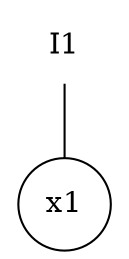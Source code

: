 digraph G {
  node [shape=box]
  I1 [shape=plaintext]
  node [shape=circle]
  x1
  I1 -> x1 [dir=none]
}
